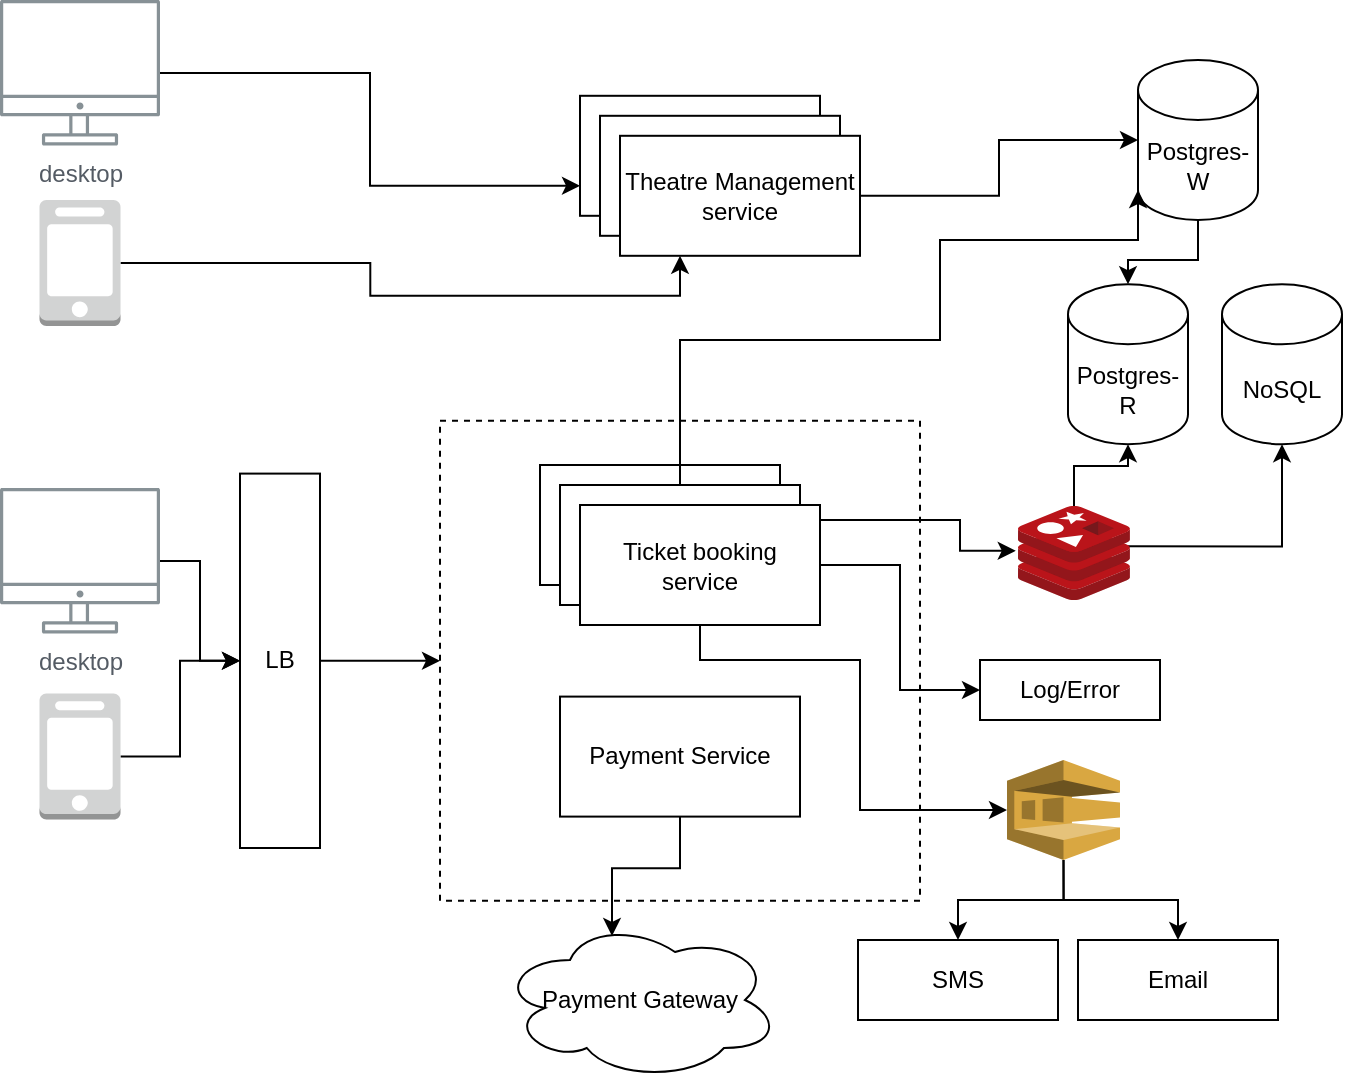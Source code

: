 <mxfile version="20.4.1" type="github">
  <diagram id="PLOv8x_xq1jnSQjsNkz1" name="Page-1">
    <mxGraphModel dx="2253" dy="769" grid="1" gridSize="10" guides="1" tooltips="1" connect="1" arrows="1" fold="1" page="1" pageScale="1" pageWidth="827" pageHeight="1169" math="0" shadow="0">
      <root>
        <mxCell id="0" />
        <mxCell id="1" parent="0" />
        <mxCell id="VCFKWOYKA717kCY8pGzM-2" value="" style="rounded=0;whiteSpace=wrap;html=1;" vertex="1" parent="1">
          <mxGeometry x="170" y="157.9" width="120" height="60" as="geometry" />
        </mxCell>
        <mxCell id="VCFKWOYKA717kCY8pGzM-3" value="" style="rounded=0;whiteSpace=wrap;html=1;" vertex="1" parent="1">
          <mxGeometry x="180" y="167.9" width="120" height="60" as="geometry" />
        </mxCell>
        <mxCell id="VCFKWOYKA717kCY8pGzM-11" style="edgeStyle=orthogonalEdgeStyle;rounded=0;orthogonalLoop=1;jettySize=auto;html=1;entryX=0;entryY=0.5;entryDx=0;entryDy=0;entryPerimeter=0;" edge="1" parent="1" source="VCFKWOYKA717kCY8pGzM-4" target="VCFKWOYKA717kCY8pGzM-9">
          <mxGeometry relative="1" as="geometry" />
        </mxCell>
        <mxCell id="VCFKWOYKA717kCY8pGzM-4" value="Theatre Management service" style="rounded=0;whiteSpace=wrap;html=1;" vertex="1" parent="1">
          <mxGeometry x="190" y="177.9" width="120" height="60" as="geometry" />
        </mxCell>
        <mxCell id="VCFKWOYKA717kCY8pGzM-8" style="edgeStyle=orthogonalEdgeStyle;rounded=0;orthogonalLoop=1;jettySize=auto;html=1;exitX=1;exitY=0.5;exitDx=0;exitDy=0;exitPerimeter=0;entryX=0.25;entryY=1;entryDx=0;entryDy=0;" edge="1" parent="1" source="VCFKWOYKA717kCY8pGzM-5" target="VCFKWOYKA717kCY8pGzM-4">
          <mxGeometry relative="1" as="geometry">
            <mxPoint x="190" y="207.9" as="targetPoint" />
            <mxPoint x="-49.75" y="239.4" as="sourcePoint" />
          </mxGeometry>
        </mxCell>
        <mxCell id="VCFKWOYKA717kCY8pGzM-5" value="" style="outlineConnect=0;dashed=0;verticalLabelPosition=bottom;verticalAlign=top;align=center;html=1;shape=mxgraph.aws3.mobile_client;fillColor=#D2D3D3;gradientColor=none;" vertex="1" parent="1">
          <mxGeometry x="-100.25" y="210" width="40.5" height="63" as="geometry" />
        </mxCell>
        <mxCell id="VCFKWOYKA717kCY8pGzM-7" style="edgeStyle=orthogonalEdgeStyle;rounded=0;orthogonalLoop=1;jettySize=auto;html=1;entryX=0;entryY=0.75;entryDx=0;entryDy=0;" edge="1" parent="1" source="VCFKWOYKA717kCY8pGzM-6" target="VCFKWOYKA717kCY8pGzM-2">
          <mxGeometry relative="1" as="geometry" />
        </mxCell>
        <mxCell id="VCFKWOYKA717kCY8pGzM-6" value="desktop" style="sketch=0;outlineConnect=0;gradientColor=none;fontColor=#545B64;strokeColor=none;fillColor=#879196;dashed=0;verticalLabelPosition=bottom;verticalAlign=top;align=center;html=1;fontSize=12;fontStyle=0;aspect=fixed;shape=mxgraph.aws4.illustration_desktop;pointerEvents=1" vertex="1" parent="1">
          <mxGeometry x="-120" y="110" width="80" height="72.8" as="geometry" />
        </mxCell>
        <mxCell id="VCFKWOYKA717kCY8pGzM-29" style="edgeStyle=orthogonalEdgeStyle;rounded=0;orthogonalLoop=1;jettySize=auto;html=1;entryX=0.5;entryY=0;entryDx=0;entryDy=0;entryPerimeter=0;" edge="1" parent="1" source="VCFKWOYKA717kCY8pGzM-9" target="VCFKWOYKA717kCY8pGzM-27">
          <mxGeometry relative="1" as="geometry" />
        </mxCell>
        <mxCell id="VCFKWOYKA717kCY8pGzM-9" value="Postgres-W" style="shape=cylinder3;whiteSpace=wrap;html=1;boundedLbl=1;backgroundOutline=1;size=15;" vertex="1" parent="1">
          <mxGeometry x="449" y="140" width="60" height="80" as="geometry" />
        </mxCell>
        <mxCell id="VCFKWOYKA717kCY8pGzM-16" value="Payment Gateway" style="ellipse;shape=cloud;whiteSpace=wrap;html=1;" vertex="1" parent="1">
          <mxGeometry x="130" y="570" width="140" height="80" as="geometry" />
        </mxCell>
        <mxCell id="VCFKWOYKA717kCY8pGzM-23" style="edgeStyle=orthogonalEdgeStyle;rounded=0;orthogonalLoop=1;jettySize=auto;html=1;entryX=0;entryY=0.5;entryDx=0;entryDy=0;" edge="1" parent="1" source="VCFKWOYKA717kCY8pGzM-18" target="VCFKWOYKA717kCY8pGzM-20">
          <mxGeometry relative="1" as="geometry">
            <Array as="points">
              <mxPoint x="-30" y="488" />
              <mxPoint x="-30" y="440" />
            </Array>
          </mxGeometry>
        </mxCell>
        <mxCell id="VCFKWOYKA717kCY8pGzM-18" value="" style="outlineConnect=0;dashed=0;verticalLabelPosition=bottom;verticalAlign=top;align=center;html=1;shape=mxgraph.aws3.mobile_client;fillColor=#D2D3D3;gradientColor=none;" vertex="1" parent="1">
          <mxGeometry x="-100.25" y="456.8" width="40.5" height="63" as="geometry" />
        </mxCell>
        <mxCell id="VCFKWOYKA717kCY8pGzM-22" style="edgeStyle=orthogonalEdgeStyle;rounded=0;orthogonalLoop=1;jettySize=auto;html=1;entryX=0;entryY=0.5;entryDx=0;entryDy=0;" edge="1" parent="1" source="VCFKWOYKA717kCY8pGzM-19" target="VCFKWOYKA717kCY8pGzM-20">
          <mxGeometry relative="1" as="geometry" />
        </mxCell>
        <mxCell id="VCFKWOYKA717kCY8pGzM-19" value="desktop" style="sketch=0;outlineConnect=0;gradientColor=none;fontColor=#545B64;strokeColor=none;fillColor=#879196;dashed=0;verticalLabelPosition=bottom;verticalAlign=top;align=center;html=1;fontSize=12;fontStyle=0;aspect=fixed;shape=mxgraph.aws4.illustration_desktop;pointerEvents=1" vertex="1" parent="1">
          <mxGeometry x="-120" y="354" width="80" height="72.8" as="geometry" />
        </mxCell>
        <mxCell id="VCFKWOYKA717kCY8pGzM-25" style="edgeStyle=orthogonalEdgeStyle;rounded=0;orthogonalLoop=1;jettySize=auto;html=1;entryX=0;entryY=0.5;entryDx=0;entryDy=0;" edge="1" parent="1" source="VCFKWOYKA717kCY8pGzM-20" target="VCFKWOYKA717kCY8pGzM-21">
          <mxGeometry relative="1" as="geometry" />
        </mxCell>
        <mxCell id="VCFKWOYKA717kCY8pGzM-20" value="LB" style="rounded=0;whiteSpace=wrap;html=1;" vertex="1" parent="1">
          <mxGeometry y="346.8" width="40" height="187.2" as="geometry" />
        </mxCell>
        <mxCell id="VCFKWOYKA717kCY8pGzM-21" value="" style="whiteSpace=wrap;html=1;aspect=fixed;fillColor=none;dashed=1;" vertex="1" parent="1">
          <mxGeometry x="100" y="320.4" width="240" height="240" as="geometry" />
        </mxCell>
        <mxCell id="VCFKWOYKA717kCY8pGzM-47" style="edgeStyle=orthogonalEdgeStyle;rounded=0;orthogonalLoop=1;jettySize=auto;html=1;entryX=0.5;entryY=0;entryDx=0;entryDy=0;exitX=0.5;exitY=1;exitDx=0;exitDy=0;exitPerimeter=0;" edge="1" parent="1" source="VCFKWOYKA717kCY8pGzM-51" target="VCFKWOYKA717kCY8pGzM-44">
          <mxGeometry relative="1" as="geometry">
            <mxPoint x="410" y="540" as="sourcePoint" />
          </mxGeometry>
        </mxCell>
        <mxCell id="VCFKWOYKA717kCY8pGzM-48" style="edgeStyle=orthogonalEdgeStyle;rounded=0;orthogonalLoop=1;jettySize=auto;html=1;entryX=0.5;entryY=0;entryDx=0;entryDy=0;exitX=0.5;exitY=1;exitDx=0;exitDy=0;exitPerimeter=0;" edge="1" parent="1" source="VCFKWOYKA717kCY8pGzM-51" target="VCFKWOYKA717kCY8pGzM-45">
          <mxGeometry relative="1" as="geometry">
            <mxPoint x="410" y="540" as="sourcePoint" />
          </mxGeometry>
        </mxCell>
        <mxCell id="VCFKWOYKA717kCY8pGzM-27" value="Postgres-R" style="shape=cylinder3;whiteSpace=wrap;html=1;boundedLbl=1;backgroundOutline=1;size=15;" vertex="1" parent="1">
          <mxGeometry x="414" y="252.1" width="60" height="80" as="geometry" />
        </mxCell>
        <mxCell id="VCFKWOYKA717kCY8pGzM-28" value="NoSQL" style="shape=cylinder3;whiteSpace=wrap;html=1;boundedLbl=1;backgroundOutline=1;size=15;" vertex="1" parent="1">
          <mxGeometry x="491" y="252.1" width="60" height="80" as="geometry" />
        </mxCell>
        <mxCell id="VCFKWOYKA717kCY8pGzM-38" style="edgeStyle=orthogonalEdgeStyle;rounded=0;orthogonalLoop=1;jettySize=auto;html=1;entryX=0.5;entryY=1;entryDx=0;entryDy=0;entryPerimeter=0;exitX=0.98;exitY=0.429;exitDx=0;exitDy=0;exitPerimeter=0;" edge="1" parent="1" source="VCFKWOYKA717kCY8pGzM-49" target="VCFKWOYKA717kCY8pGzM-28">
          <mxGeometry relative="1" as="geometry">
            <mxPoint x="460" y="382.5" as="sourcePoint" />
          </mxGeometry>
        </mxCell>
        <mxCell id="VCFKWOYKA717kCY8pGzM-32" value="" style="rounded=0;whiteSpace=wrap;html=1;" vertex="1" parent="1">
          <mxGeometry x="150" y="342.5" width="120" height="60" as="geometry" />
        </mxCell>
        <mxCell id="VCFKWOYKA717kCY8pGzM-53" style="edgeStyle=orthogonalEdgeStyle;rounded=0;orthogonalLoop=1;jettySize=auto;html=1;entryX=0;entryY=1;entryDx=0;entryDy=-15;entryPerimeter=0;" edge="1" parent="1" source="VCFKWOYKA717kCY8pGzM-33" target="VCFKWOYKA717kCY8pGzM-9">
          <mxGeometry relative="1" as="geometry">
            <Array as="points">
              <mxPoint x="220" y="280" />
              <mxPoint x="350" y="280" />
              <mxPoint x="350" y="230" />
              <mxPoint x="449" y="230" />
            </Array>
          </mxGeometry>
        </mxCell>
        <mxCell id="VCFKWOYKA717kCY8pGzM-33" value="" style="rounded=0;whiteSpace=wrap;html=1;" vertex="1" parent="1">
          <mxGeometry x="160" y="352.5" width="120" height="60" as="geometry" />
        </mxCell>
        <mxCell id="VCFKWOYKA717kCY8pGzM-36" style="edgeStyle=orthogonalEdgeStyle;rounded=0;orthogonalLoop=1;jettySize=auto;html=1;entryX=-0.02;entryY=0.476;entryDx=0;entryDy=0;entryPerimeter=0;" edge="1" parent="1" source="VCFKWOYKA717kCY8pGzM-34" target="VCFKWOYKA717kCY8pGzM-49">
          <mxGeometry relative="1" as="geometry">
            <mxPoint x="370" y="382.5" as="targetPoint" />
            <Array as="points">
              <mxPoint x="360" y="370" />
              <mxPoint x="360" y="385" />
            </Array>
          </mxGeometry>
        </mxCell>
        <mxCell id="VCFKWOYKA717kCY8pGzM-42" style="edgeStyle=orthogonalEdgeStyle;rounded=0;orthogonalLoop=1;jettySize=auto;html=1;entryX=0;entryY=0.5;entryDx=0;entryDy=0;" edge="1" parent="1" source="VCFKWOYKA717kCY8pGzM-34" target="VCFKWOYKA717kCY8pGzM-40">
          <mxGeometry relative="1" as="geometry" />
        </mxCell>
        <mxCell id="VCFKWOYKA717kCY8pGzM-52" style="edgeStyle=orthogonalEdgeStyle;rounded=0;orthogonalLoop=1;jettySize=auto;html=1;entryX=0;entryY=0.5;entryDx=0;entryDy=0;entryPerimeter=0;" edge="1" parent="1" source="VCFKWOYKA717kCY8pGzM-34" target="VCFKWOYKA717kCY8pGzM-51">
          <mxGeometry relative="1" as="geometry">
            <Array as="points">
              <mxPoint x="230" y="440" />
              <mxPoint x="310" y="440" />
              <mxPoint x="310" y="515" />
            </Array>
          </mxGeometry>
        </mxCell>
        <mxCell id="VCFKWOYKA717kCY8pGzM-34" value="Ticket booking service" style="rounded=0;whiteSpace=wrap;html=1;" vertex="1" parent="1">
          <mxGeometry x="170" y="362.5" width="120" height="60" as="geometry" />
        </mxCell>
        <mxCell id="VCFKWOYKA717kCY8pGzM-39" style="edgeStyle=orthogonalEdgeStyle;rounded=0;orthogonalLoop=1;jettySize=auto;html=1;entryX=0.4;entryY=0.1;entryDx=0;entryDy=0;entryPerimeter=0;" edge="1" parent="1" source="VCFKWOYKA717kCY8pGzM-35" target="VCFKWOYKA717kCY8pGzM-16">
          <mxGeometry relative="1" as="geometry" />
        </mxCell>
        <mxCell id="VCFKWOYKA717kCY8pGzM-35" value="Payment Service" style="rounded=0;whiteSpace=wrap;html=1;" vertex="1" parent="1">
          <mxGeometry x="160" y="458.3" width="120" height="60" as="geometry" />
        </mxCell>
        <mxCell id="VCFKWOYKA717kCY8pGzM-40" value="Log/Error" style="rounded=0;whiteSpace=wrap;html=1;fillColor=default;" vertex="1" parent="1">
          <mxGeometry x="370" y="440" width="90" height="30" as="geometry" />
        </mxCell>
        <mxCell id="VCFKWOYKA717kCY8pGzM-44" value="SMS" style="rounded=0;whiteSpace=wrap;html=1;fillColor=default;" vertex="1" parent="1">
          <mxGeometry x="309" y="580" width="100" height="40" as="geometry" />
        </mxCell>
        <mxCell id="VCFKWOYKA717kCY8pGzM-45" value="Email" style="rounded=0;whiteSpace=wrap;html=1;fillColor=default;" vertex="1" parent="1">
          <mxGeometry x="419" y="580" width="100" height="40" as="geometry" />
        </mxCell>
        <mxCell id="VCFKWOYKA717kCY8pGzM-50" style="edgeStyle=orthogonalEdgeStyle;rounded=0;orthogonalLoop=1;jettySize=auto;html=1;entryX=0.5;entryY=1;entryDx=0;entryDy=0;entryPerimeter=0;" edge="1" parent="1" source="VCFKWOYKA717kCY8pGzM-49" target="VCFKWOYKA717kCY8pGzM-27">
          <mxGeometry relative="1" as="geometry" />
        </mxCell>
        <mxCell id="VCFKWOYKA717kCY8pGzM-49" value="" style="sketch=0;aspect=fixed;html=1;points=[];align=center;image;fontSize=12;image=img/lib/mscae/Cache_Redis_Product.svg;fillColor=default;" vertex="1" parent="1">
          <mxGeometry x="389" y="363" width="55.95" height="47" as="geometry" />
        </mxCell>
        <mxCell id="VCFKWOYKA717kCY8pGzM-51" value="" style="outlineConnect=0;dashed=0;verticalLabelPosition=bottom;verticalAlign=top;align=center;html=1;shape=mxgraph.aws3.sqs;fillColor=#D9A741;gradientColor=none;" vertex="1" parent="1">
          <mxGeometry x="383.5" y="490" width="56.5" height="50" as="geometry" />
        </mxCell>
      </root>
    </mxGraphModel>
  </diagram>
</mxfile>
